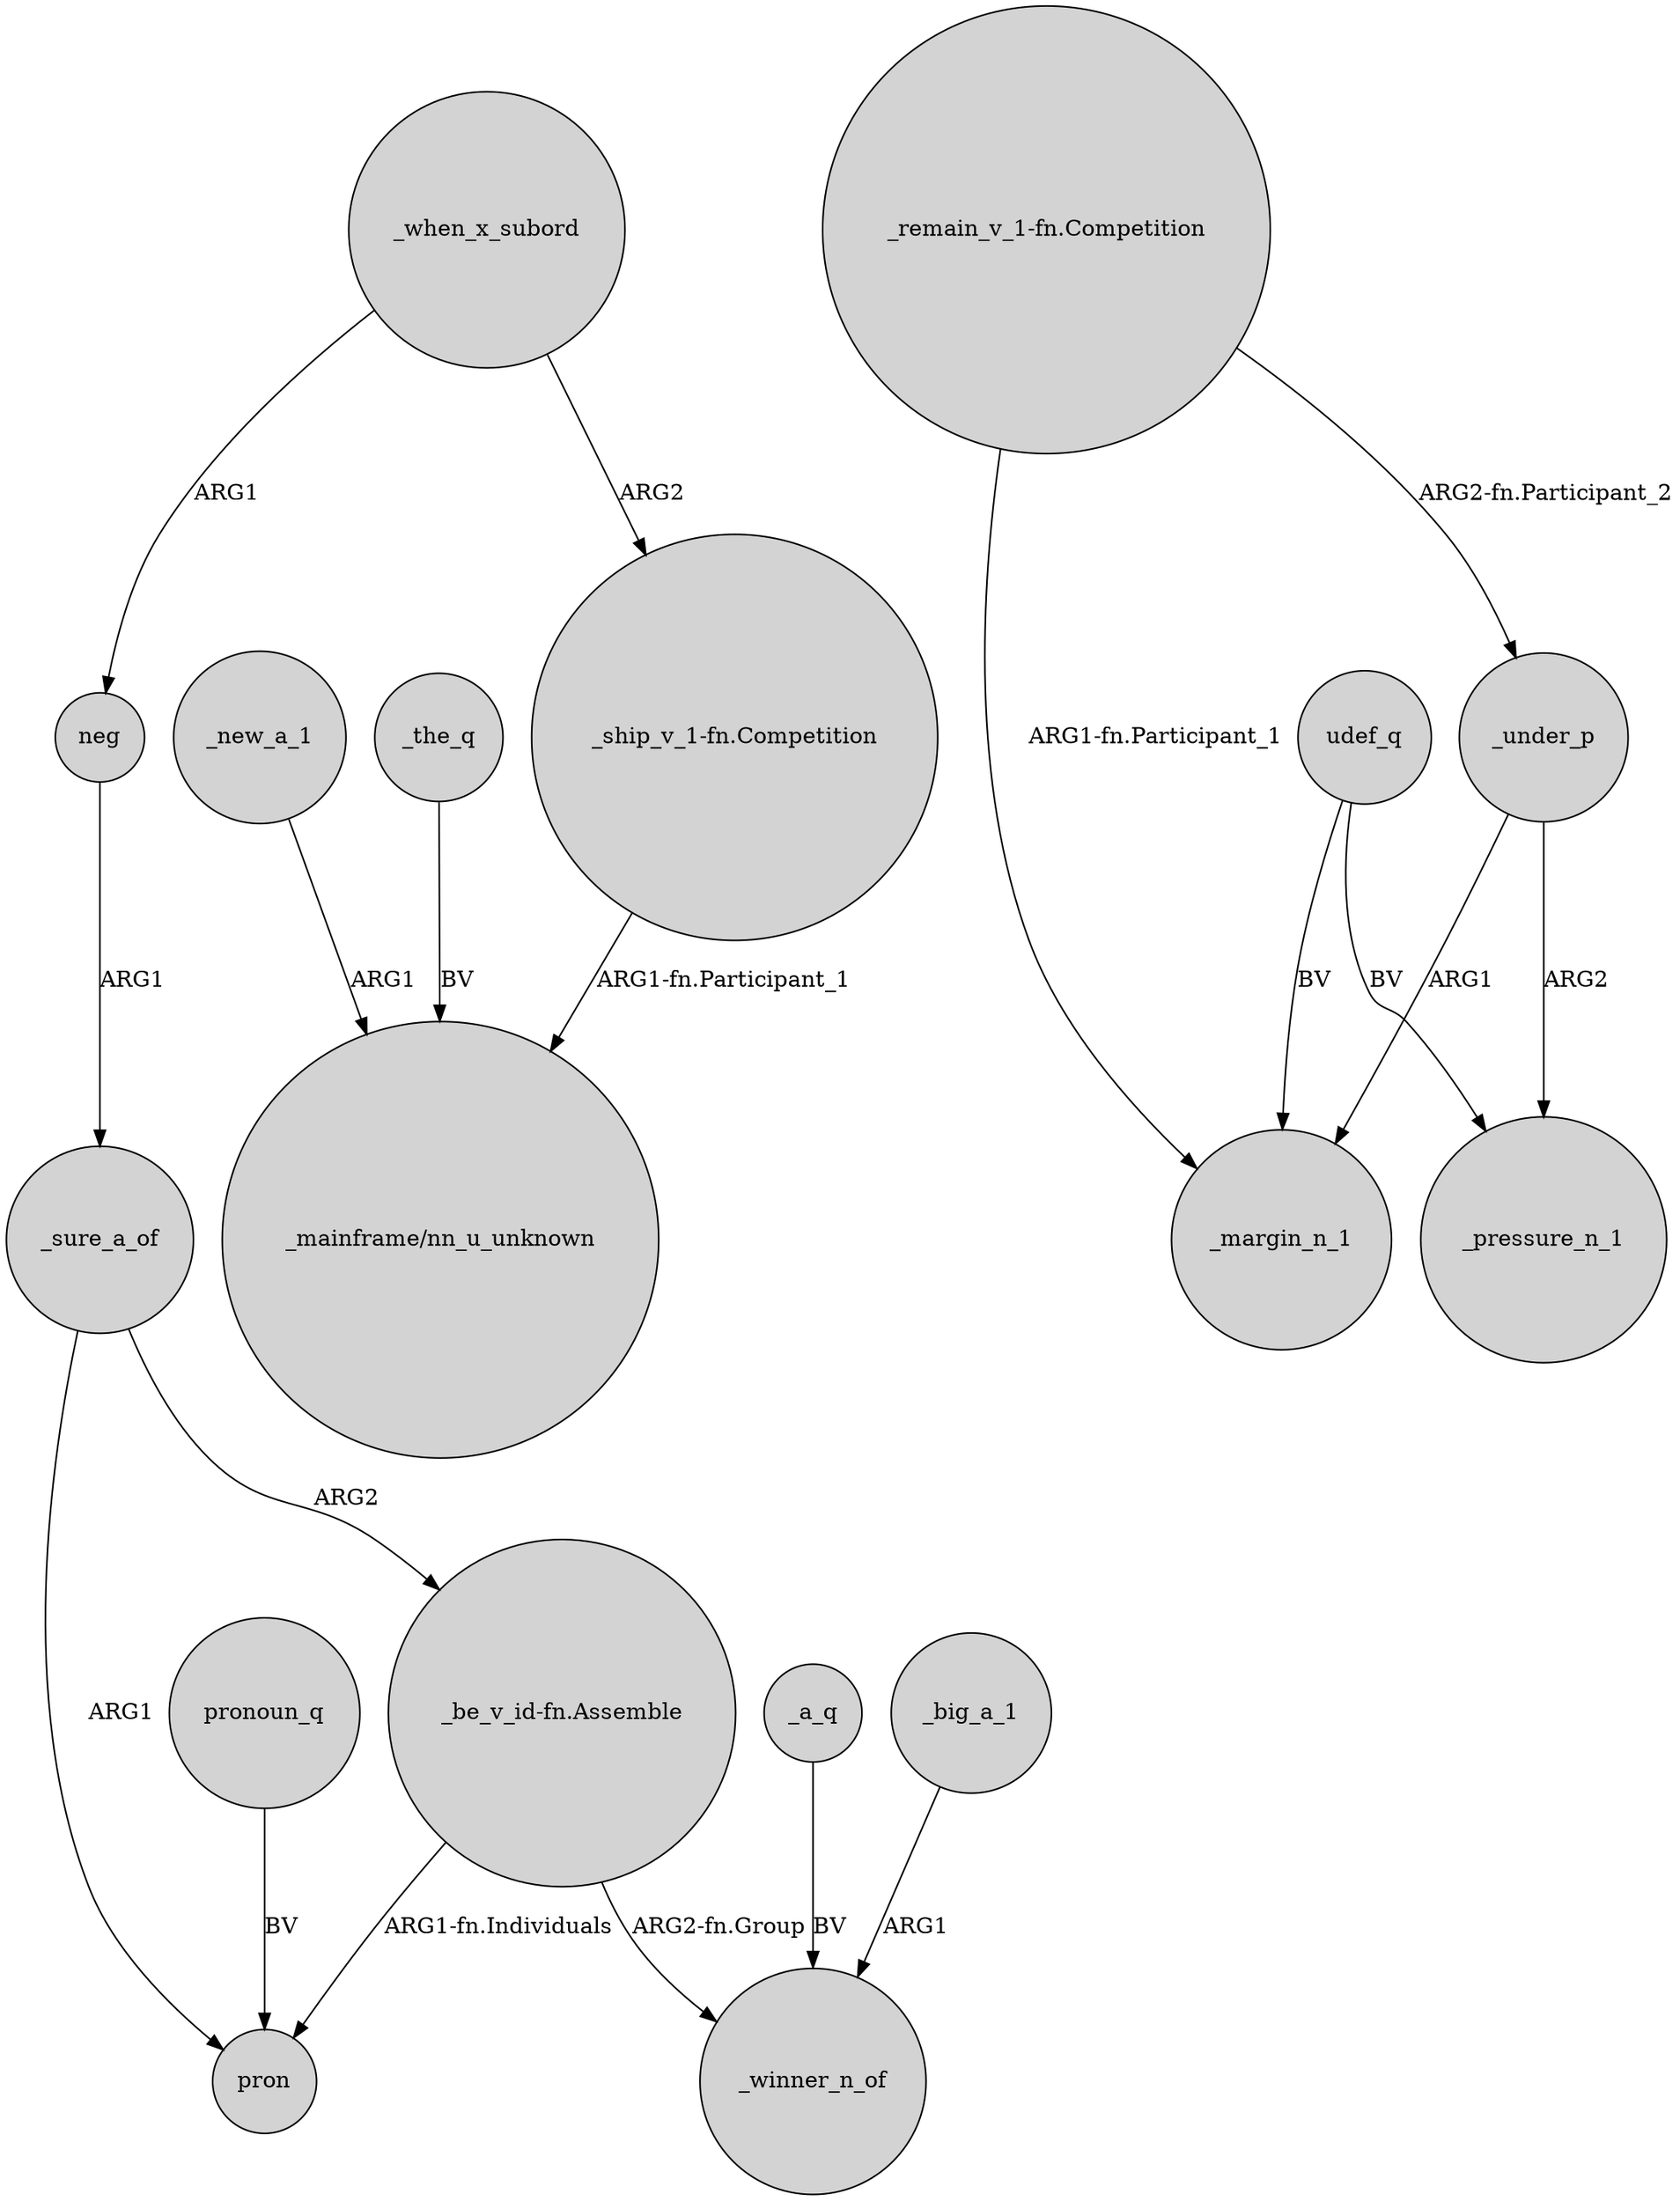 digraph {
	node [shape=circle style=filled]
	"_be_v_id-fn.Assemble" -> pron [label="ARG1-fn.Individuals"]
	_a_q -> _winner_n_of [label=BV]
	_under_p -> _pressure_n_1 [label=ARG2]
	udef_q -> _margin_n_1 [label=BV]
	_when_x_subord -> neg [label=ARG1]
	udef_q -> _pressure_n_1 [label=BV]
	_when_x_subord -> "_ship_v_1-fn.Competition" [label=ARG2]
	pronoun_q -> pron [label=BV]
	"_remain_v_1-fn.Competition" -> _under_p [label="ARG2-fn.Participant_2"]
	"_remain_v_1-fn.Competition" -> _margin_n_1 [label="ARG1-fn.Participant_1"]
	_big_a_1 -> _winner_n_of [label=ARG1]
	_sure_a_of -> pron [label=ARG1]
	_under_p -> _margin_n_1 [label=ARG1]
	"_ship_v_1-fn.Competition" -> "_mainframe/nn_u_unknown" [label="ARG1-fn.Participant_1"]
	_new_a_1 -> "_mainframe/nn_u_unknown" [label=ARG1]
	neg -> _sure_a_of [label=ARG1]
	_the_q -> "_mainframe/nn_u_unknown" [label=BV]
	"_be_v_id-fn.Assemble" -> _winner_n_of [label="ARG2-fn.Group"]
	_sure_a_of -> "_be_v_id-fn.Assemble" [label=ARG2]
}
